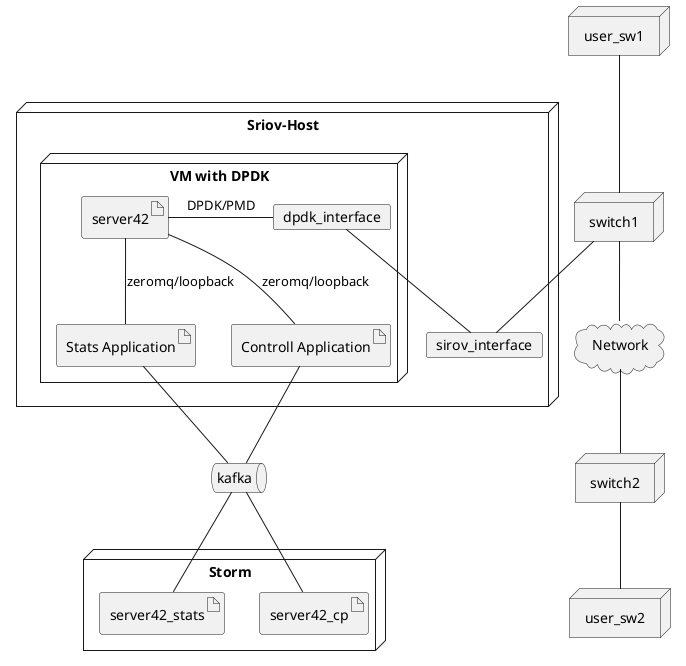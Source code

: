 @startuml

node "Sriov-Host" {
    node "VM with DPDK" {
        artifact server42
        artifact "Controll Application" as cpa
        artifact "Stats Application" as statsa
        card dpdk_interface
    }
    card sirov_interface
}

queue kafka

node "Storm" {
   artifact server42_stats
   artifact server42_cp
}

node user_sw1
node user_sw2

cloud Network {

}
node switch1
node switch2

kafka - server42_stats
kafka -- server42_cp

switch1 -down- Network
switch2 -up- Network
user_sw1 -- switch1
user_sw2 -up- switch2

server42 -- cpa : zeromq/loopback
server42 -down- statsa : zeromq/loopback
server42 - dpdk_interface : DPDK/PMD

dpdk_interface -- sirov_interface
switch1 -- sirov_interface

cpa -down- kafka
statsa - kafka

@enduml